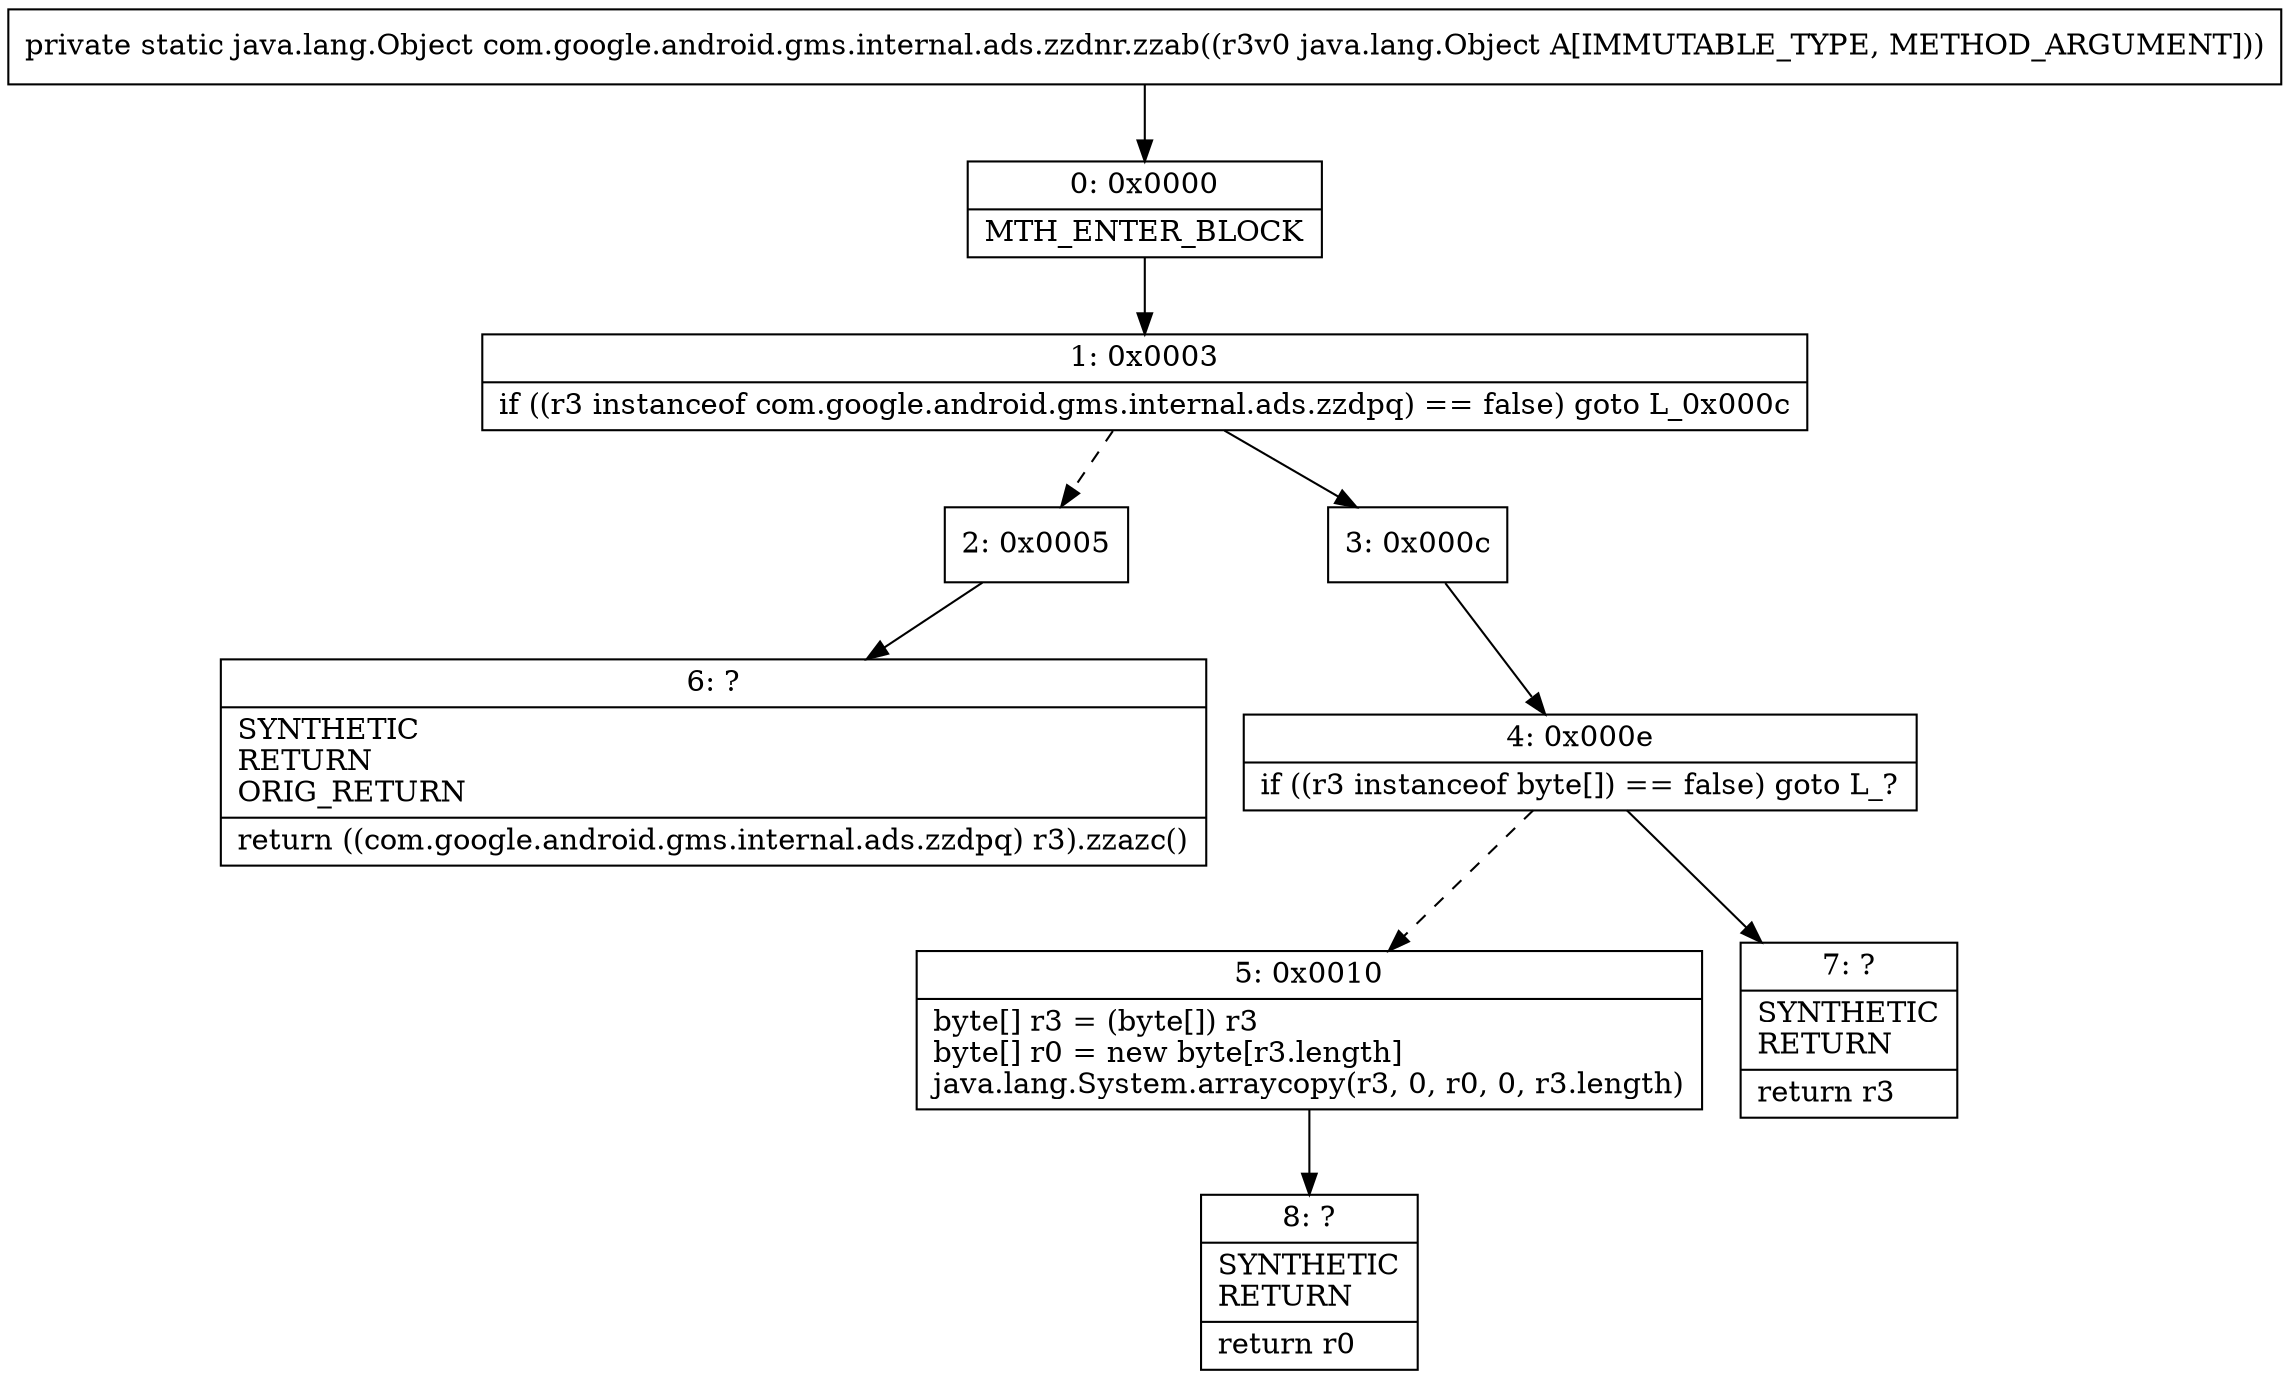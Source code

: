 digraph "CFG forcom.google.android.gms.internal.ads.zzdnr.zzab(Ljava\/lang\/Object;)Ljava\/lang\/Object;" {
Node_0 [shape=record,label="{0\:\ 0x0000|MTH_ENTER_BLOCK\l}"];
Node_1 [shape=record,label="{1\:\ 0x0003|if ((r3 instanceof com.google.android.gms.internal.ads.zzdpq) == false) goto L_0x000c\l}"];
Node_2 [shape=record,label="{2\:\ 0x0005}"];
Node_3 [shape=record,label="{3\:\ 0x000c}"];
Node_4 [shape=record,label="{4\:\ 0x000e|if ((r3 instanceof byte[]) == false) goto L_?\l}"];
Node_5 [shape=record,label="{5\:\ 0x0010|byte[] r3 = (byte[]) r3\lbyte[] r0 = new byte[r3.length]\ljava.lang.System.arraycopy(r3, 0, r0, 0, r3.length)\l}"];
Node_6 [shape=record,label="{6\:\ ?|SYNTHETIC\lRETURN\lORIG_RETURN\l|return ((com.google.android.gms.internal.ads.zzdpq) r3).zzazc()\l}"];
Node_7 [shape=record,label="{7\:\ ?|SYNTHETIC\lRETURN\l|return r3\l}"];
Node_8 [shape=record,label="{8\:\ ?|SYNTHETIC\lRETURN\l|return r0\l}"];
MethodNode[shape=record,label="{private static java.lang.Object com.google.android.gms.internal.ads.zzdnr.zzab((r3v0 java.lang.Object A[IMMUTABLE_TYPE, METHOD_ARGUMENT])) }"];
MethodNode -> Node_0;
Node_0 -> Node_1;
Node_1 -> Node_2[style=dashed];
Node_1 -> Node_3;
Node_2 -> Node_6;
Node_3 -> Node_4;
Node_4 -> Node_5[style=dashed];
Node_4 -> Node_7;
Node_5 -> Node_8;
}

